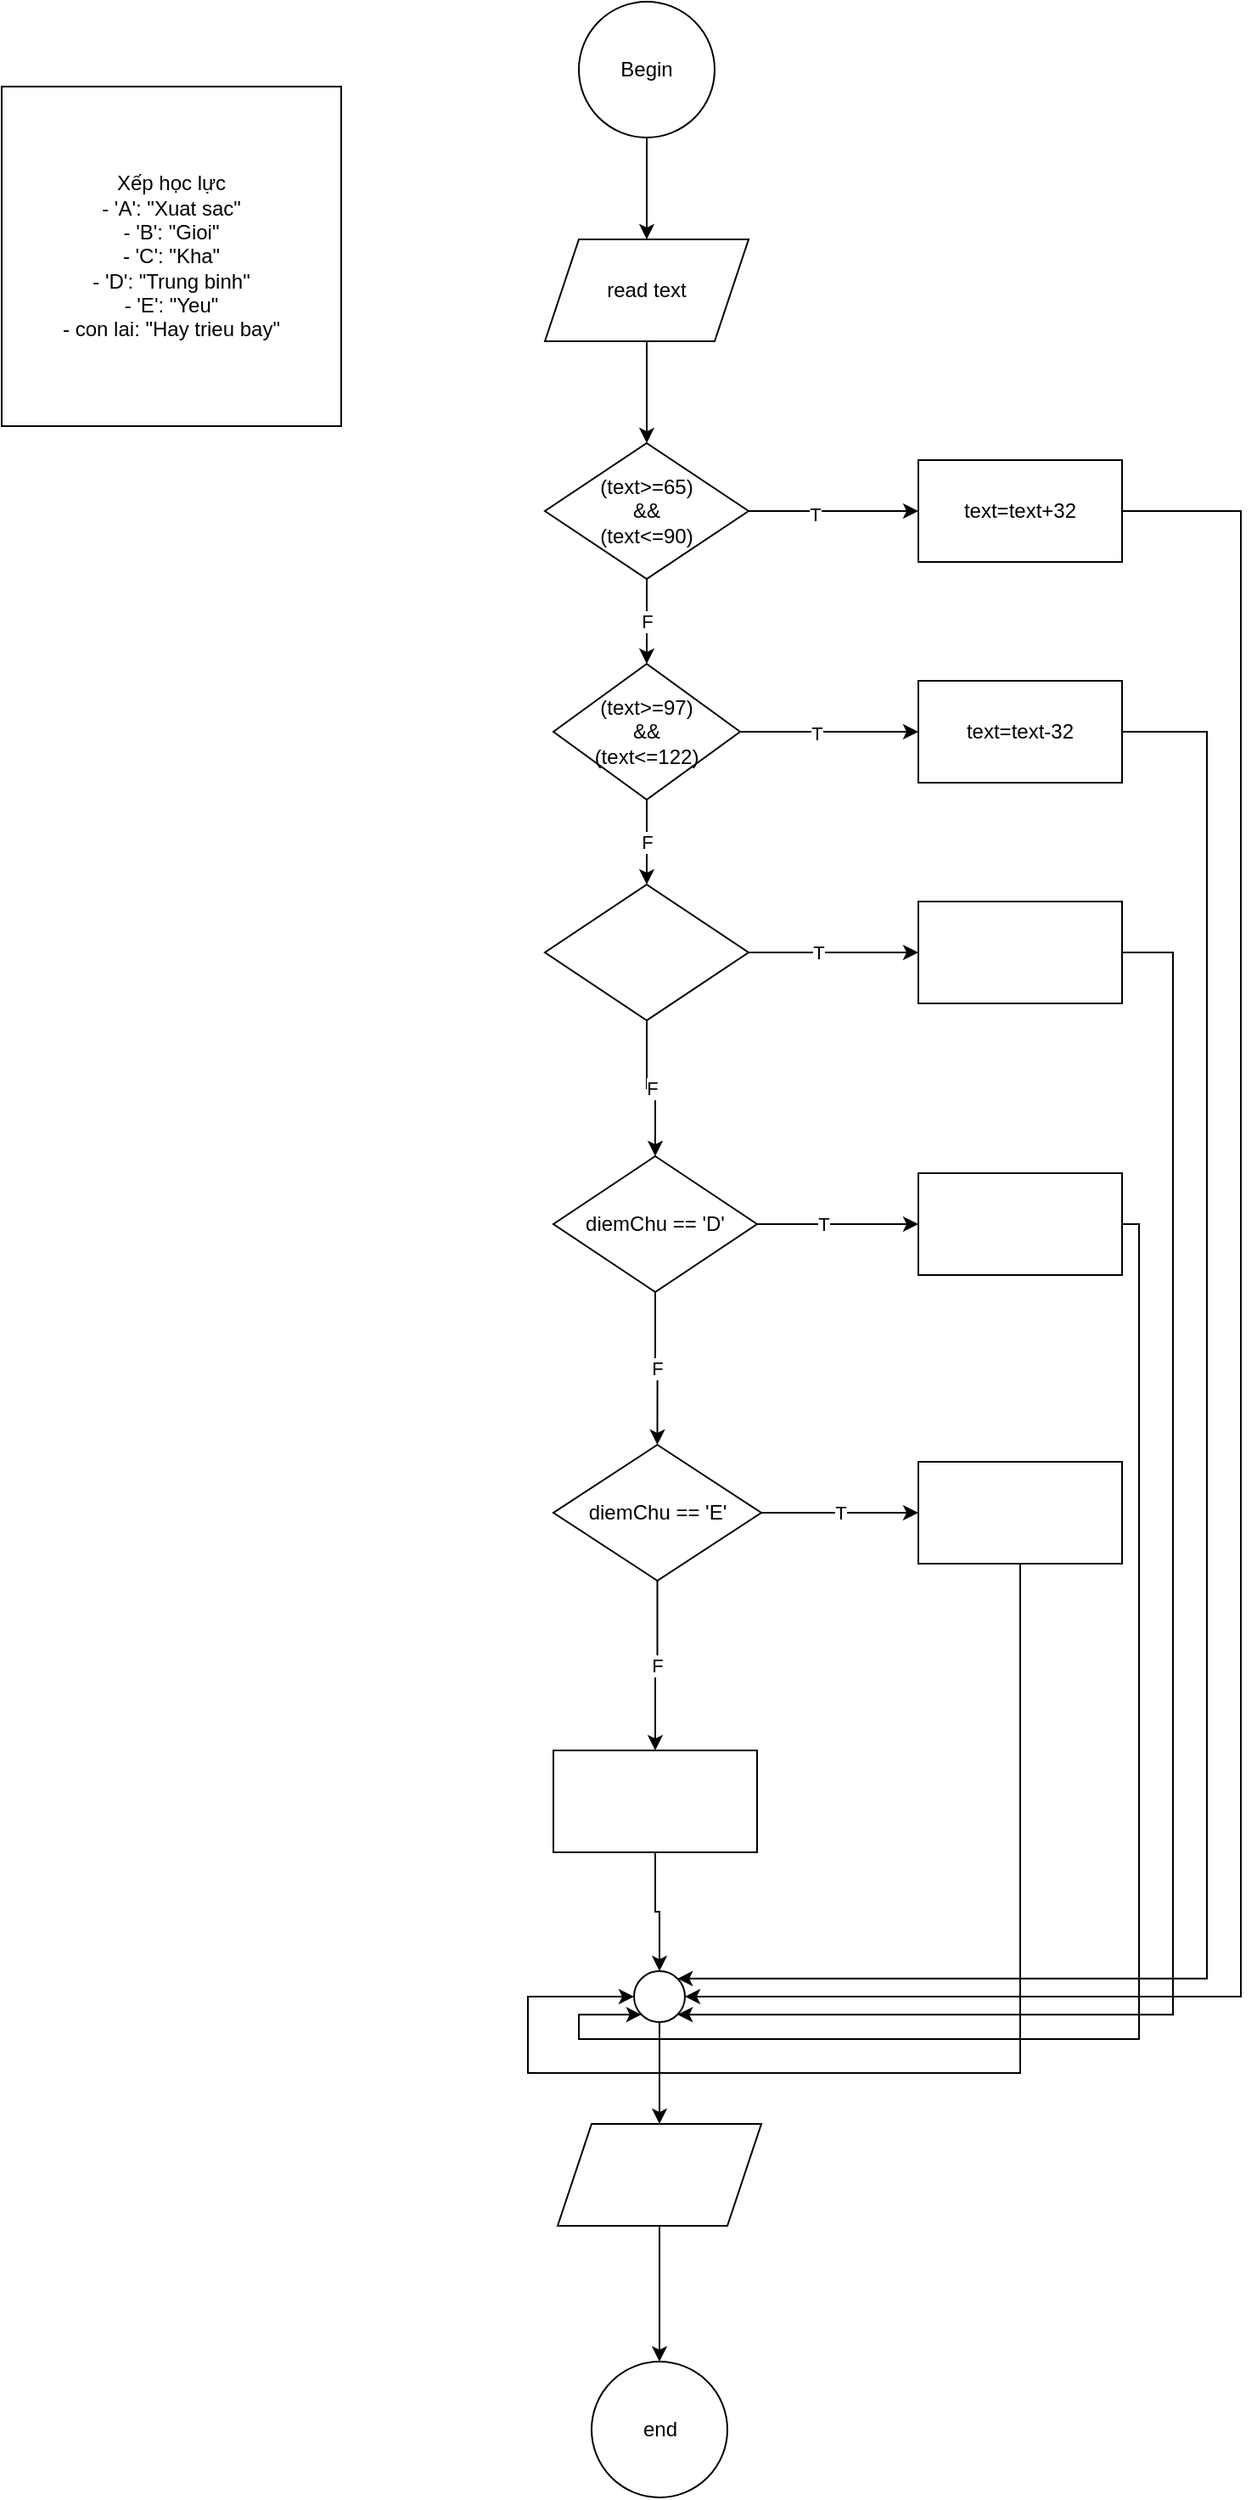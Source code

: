 <mxfile version="21.1.2" type="device">
  <diagram name="Page-1" id="lH0raCrpAk4Ikr6hAGnO">
    <mxGraphModel dx="435" dy="533" grid="1" gridSize="10" guides="1" tooltips="1" connect="1" arrows="1" fold="1" page="1" pageScale="1" pageWidth="850" pageHeight="1100" math="0" shadow="0">
      <root>
        <mxCell id="0" />
        <mxCell id="1" parent="0" />
        <mxCell id="sr0IAIGd1PWn5QzDEMZJ-6" style="edgeStyle=orthogonalEdgeStyle;rounded=0;orthogonalLoop=1;jettySize=auto;html=1;" edge="1" parent="1" source="sr0IAIGd1PWn5QzDEMZJ-2" target="sr0IAIGd1PWn5QzDEMZJ-5">
          <mxGeometry relative="1" as="geometry" />
        </mxCell>
        <mxCell id="sr0IAIGd1PWn5QzDEMZJ-2" value="Begin" style="ellipse;whiteSpace=wrap;html=1;aspect=fixed;" vertex="1" parent="1">
          <mxGeometry x="370" y="30" width="80" height="80" as="geometry" />
        </mxCell>
        <mxCell id="sr0IAIGd1PWn5QzDEMZJ-3" value="end" style="ellipse;whiteSpace=wrap;html=1;aspect=fixed;" vertex="1" parent="1">
          <mxGeometry x="377.5" y="1420" width="80" height="80" as="geometry" />
        </mxCell>
        <mxCell id="sr0IAIGd1PWn5QzDEMZJ-10" value="F" style="edgeStyle=orthogonalEdgeStyle;rounded=0;orthogonalLoop=1;jettySize=auto;html=1;entryX=0.5;entryY=0;entryDx=0;entryDy=0;" edge="1" parent="1" source="sr0IAIGd1PWn5QzDEMZJ-4" target="sr0IAIGd1PWn5QzDEMZJ-8">
          <mxGeometry relative="1" as="geometry">
            <Array as="points">
              <mxPoint x="410" y="390" />
              <mxPoint x="410" y="390" />
            </Array>
          </mxGeometry>
        </mxCell>
        <mxCell id="sr0IAIGd1PWn5QzDEMZJ-13" style="edgeStyle=orthogonalEdgeStyle;rounded=0;orthogonalLoop=1;jettySize=auto;html=1;entryX=0;entryY=0.5;entryDx=0;entryDy=0;" edge="1" parent="1" source="sr0IAIGd1PWn5QzDEMZJ-4" target="sr0IAIGd1PWn5QzDEMZJ-31">
          <mxGeometry relative="1" as="geometry">
            <mxPoint x="580" y="330" as="targetPoint" />
          </mxGeometry>
        </mxCell>
        <mxCell id="sr0IAIGd1PWn5QzDEMZJ-16" value="T" style="edgeLabel;html=1;align=center;verticalAlign=middle;resizable=0;points=[];" vertex="1" connectable="0" parent="sr0IAIGd1PWn5QzDEMZJ-13">
          <mxGeometry x="-0.231" y="-2" relative="1" as="geometry">
            <mxPoint as="offset" />
          </mxGeometry>
        </mxCell>
        <mxCell id="sr0IAIGd1PWn5QzDEMZJ-4" value="(text&amp;gt;=65)&lt;br&gt;&amp;amp;&amp;amp;&lt;br&gt;(text&amp;lt;=90)" style="rhombus;whiteSpace=wrap;html=1;" vertex="1" parent="1">
          <mxGeometry x="350" y="290" width="120" height="80" as="geometry" />
        </mxCell>
        <mxCell id="sr0IAIGd1PWn5QzDEMZJ-7" style="edgeStyle=orthogonalEdgeStyle;rounded=0;orthogonalLoop=1;jettySize=auto;html=1;entryX=0.5;entryY=0;entryDx=0;entryDy=0;" edge="1" parent="1" source="sr0IAIGd1PWn5QzDEMZJ-5" target="sr0IAIGd1PWn5QzDEMZJ-4">
          <mxGeometry relative="1" as="geometry" />
        </mxCell>
        <mxCell id="sr0IAIGd1PWn5QzDEMZJ-5" value="read text" style="shape=parallelogram;perimeter=parallelogramPerimeter;whiteSpace=wrap;html=1;fixedSize=1;" vertex="1" parent="1">
          <mxGeometry x="350" y="170" width="120" height="60" as="geometry" />
        </mxCell>
        <mxCell id="sr0IAIGd1PWn5QzDEMZJ-11" value="F" style="edgeStyle=orthogonalEdgeStyle;rounded=0;orthogonalLoop=1;jettySize=auto;html=1;" edge="1" parent="1" source="sr0IAIGd1PWn5QzDEMZJ-8" target="sr0IAIGd1PWn5QzDEMZJ-9">
          <mxGeometry relative="1" as="geometry" />
        </mxCell>
        <mxCell id="sr0IAIGd1PWn5QzDEMZJ-14" style="edgeStyle=orthogonalEdgeStyle;rounded=0;orthogonalLoop=1;jettySize=auto;html=1;entryX=0;entryY=0.5;entryDx=0;entryDy=0;" edge="1" parent="1" source="sr0IAIGd1PWn5QzDEMZJ-8" target="sr0IAIGd1PWn5QzDEMZJ-33">
          <mxGeometry relative="1" as="geometry">
            <mxPoint x="580" y="460" as="targetPoint" />
            <Array as="points" />
          </mxGeometry>
        </mxCell>
        <mxCell id="sr0IAIGd1PWn5QzDEMZJ-17" value="T" style="edgeLabel;html=1;align=center;verticalAlign=middle;resizable=0;points=[];" vertex="1" connectable="0" parent="sr0IAIGd1PWn5QzDEMZJ-14">
          <mxGeometry x="-0.154" y="-1" relative="1" as="geometry">
            <mxPoint as="offset" />
          </mxGeometry>
        </mxCell>
        <mxCell id="sr0IAIGd1PWn5QzDEMZJ-8" value="(text&amp;gt;=97)&lt;br&gt;&amp;amp;&amp;amp;&lt;br&gt;(text&amp;lt;=122)" style="rhombus;whiteSpace=wrap;html=1;" vertex="1" parent="1">
          <mxGeometry x="355" y="420" width="110" height="80" as="geometry" />
        </mxCell>
        <mxCell id="sr0IAIGd1PWn5QzDEMZJ-12" value="F" style="edgeStyle=orthogonalEdgeStyle;rounded=0;orthogonalLoop=1;jettySize=auto;html=1;entryX=0.5;entryY=0;entryDx=0;entryDy=0;" edge="1" parent="1" source="sr0IAIGd1PWn5QzDEMZJ-9" target="sr0IAIGd1PWn5QzDEMZJ-26">
          <mxGeometry relative="1" as="geometry">
            <mxPoint x="410" y="740" as="targetPoint" />
          </mxGeometry>
        </mxCell>
        <mxCell id="sr0IAIGd1PWn5QzDEMZJ-15" style="edgeStyle=orthogonalEdgeStyle;rounded=0;orthogonalLoop=1;jettySize=auto;html=1;entryX=0;entryY=0.5;entryDx=0;entryDy=0;" edge="1" parent="1" source="sr0IAIGd1PWn5QzDEMZJ-9" target="sr0IAIGd1PWn5QzDEMZJ-34">
          <mxGeometry relative="1" as="geometry">
            <mxPoint x="590" y="590" as="targetPoint" />
            <Array as="points" />
          </mxGeometry>
        </mxCell>
        <mxCell id="sr0IAIGd1PWn5QzDEMZJ-18" value="T" style="edgeLabel;html=1;align=center;verticalAlign=middle;resizable=0;points=[];" vertex="1" connectable="0" parent="sr0IAIGd1PWn5QzDEMZJ-15">
          <mxGeometry x="-0.186" relative="1" as="geometry">
            <mxPoint as="offset" />
          </mxGeometry>
        </mxCell>
        <mxCell id="sr0IAIGd1PWn5QzDEMZJ-9" value="" style="rhombus;whiteSpace=wrap;html=1;" vertex="1" parent="1">
          <mxGeometry x="350" y="550" width="120" height="80" as="geometry" />
        </mxCell>
        <mxCell id="sr0IAIGd1PWn5QzDEMZJ-20" style="edgeStyle=orthogonalEdgeStyle;rounded=0;orthogonalLoop=1;jettySize=auto;html=1;entryX=0.5;entryY=0;entryDx=0;entryDy=0;" edge="1" parent="1" source="sr0IAIGd1PWn5QzDEMZJ-19" target="sr0IAIGd1PWn5QzDEMZJ-3">
          <mxGeometry relative="1" as="geometry" />
        </mxCell>
        <mxCell id="sr0IAIGd1PWn5QzDEMZJ-19" value="" style="shape=parallelogram;perimeter=parallelogramPerimeter;whiteSpace=wrap;html=1;fixedSize=1;" vertex="1" parent="1">
          <mxGeometry x="357.5" y="1280" width="120" height="60" as="geometry" />
        </mxCell>
        <mxCell id="sr0IAIGd1PWn5QzDEMZJ-21" value="Xếp học lực&lt;br&gt;- &#39;A&#39;: &quot;Xuat sac&quot;&lt;br&gt;- &#39;B&#39;: &quot;Gioi&quot;&lt;br&gt;- &#39;C&#39;: &quot;Kha&quot;&lt;br&gt;- &#39;D&#39;: &quot;Trung binh&quot;&lt;br&gt;- &#39;E&#39;: &quot;Yeu&quot;&lt;br&gt;- con lai: &quot;Hay trieu bay&quot;" style="whiteSpace=wrap;html=1;aspect=fixed;" vertex="1" parent="1">
          <mxGeometry x="30" y="80" width="200" height="200" as="geometry" />
        </mxCell>
        <mxCell id="sr0IAIGd1PWn5QzDEMZJ-23" value="F" style="edgeStyle=orthogonalEdgeStyle;rounded=0;orthogonalLoop=1;jettySize=auto;html=1;entryX=0.5;entryY=0;entryDx=0;entryDy=0;" edge="1" parent="1" source="sr0IAIGd1PWn5QzDEMZJ-26" target="sr0IAIGd1PWn5QzDEMZJ-27">
          <mxGeometry relative="1" as="geometry">
            <mxPoint x="415" y="870" as="targetPoint" />
          </mxGeometry>
        </mxCell>
        <mxCell id="sr0IAIGd1PWn5QzDEMZJ-24" style="edgeStyle=orthogonalEdgeStyle;rounded=0;orthogonalLoop=1;jettySize=auto;html=1;entryX=0;entryY=0.5;entryDx=0;entryDy=0;" edge="1" parent="1" source="sr0IAIGd1PWn5QzDEMZJ-26" target="sr0IAIGd1PWn5QzDEMZJ-35">
          <mxGeometry relative="1" as="geometry">
            <mxPoint x="600" y="750" as="targetPoint" />
            <Array as="points" />
          </mxGeometry>
        </mxCell>
        <mxCell id="sr0IAIGd1PWn5QzDEMZJ-25" value="T" style="edgeLabel;html=1;align=center;verticalAlign=middle;resizable=0;points=[];" vertex="1" connectable="0" parent="sr0IAIGd1PWn5QzDEMZJ-24">
          <mxGeometry x="-0.186" relative="1" as="geometry">
            <mxPoint as="offset" />
          </mxGeometry>
        </mxCell>
        <mxCell id="sr0IAIGd1PWn5QzDEMZJ-26" value="diemChu == &#39;D&#39;" style="rhombus;whiteSpace=wrap;html=1;" vertex="1" parent="1">
          <mxGeometry x="355" y="710" width="120" height="80" as="geometry" />
        </mxCell>
        <mxCell id="sr0IAIGd1PWn5QzDEMZJ-28" value="T" style="edgeStyle=orthogonalEdgeStyle;rounded=0;orthogonalLoop=1;jettySize=auto;html=1;entryX=0;entryY=0.5;entryDx=0;entryDy=0;" edge="1" parent="1" source="sr0IAIGd1PWn5QzDEMZJ-27" target="sr0IAIGd1PWn5QzDEMZJ-36">
          <mxGeometry relative="1" as="geometry">
            <mxPoint x="610" y="920" as="targetPoint" />
          </mxGeometry>
        </mxCell>
        <mxCell id="sr0IAIGd1PWn5QzDEMZJ-30" value="F" style="edgeStyle=orthogonalEdgeStyle;rounded=0;orthogonalLoop=1;jettySize=auto;html=1;entryX=0.5;entryY=0;entryDx=0;entryDy=0;" edge="1" parent="1" source="sr0IAIGd1PWn5QzDEMZJ-27" target="sr0IAIGd1PWn5QzDEMZJ-39">
          <mxGeometry relative="1" as="geometry">
            <mxPoint x="416.25" y="1030" as="targetPoint" />
          </mxGeometry>
        </mxCell>
        <mxCell id="sr0IAIGd1PWn5QzDEMZJ-27" value="diemChu == &#39;E&#39;" style="rhombus;whiteSpace=wrap;html=1;" vertex="1" parent="1">
          <mxGeometry x="355" y="880" width="122.5" height="80" as="geometry" />
        </mxCell>
        <mxCell id="sr0IAIGd1PWn5QzDEMZJ-40" style="edgeStyle=orthogonalEdgeStyle;rounded=0;orthogonalLoop=1;jettySize=auto;html=1;entryX=1;entryY=0.5;entryDx=0;entryDy=0;" edge="1" parent="1" source="sr0IAIGd1PWn5QzDEMZJ-31" target="sr0IAIGd1PWn5QzDEMZJ-37">
          <mxGeometry relative="1" as="geometry">
            <mxPoint x="760" y="1210" as="targetPoint" />
            <Array as="points">
              <mxPoint x="760" y="330" />
              <mxPoint x="760" y="1205" />
            </Array>
          </mxGeometry>
        </mxCell>
        <mxCell id="sr0IAIGd1PWn5QzDEMZJ-31" value="text=text+32" style="rounded=0;whiteSpace=wrap;html=1;" vertex="1" parent="1">
          <mxGeometry x="570" y="300" width="120" height="60" as="geometry" />
        </mxCell>
        <mxCell id="sr0IAIGd1PWn5QzDEMZJ-41" style="edgeStyle=orthogonalEdgeStyle;rounded=0;orthogonalLoop=1;jettySize=auto;html=1;entryX=1;entryY=0;entryDx=0;entryDy=0;" edge="1" parent="1" source="sr0IAIGd1PWn5QzDEMZJ-33" target="sr0IAIGd1PWn5QzDEMZJ-37">
          <mxGeometry relative="1" as="geometry">
            <mxPoint x="730" y="1190" as="targetPoint" />
            <Array as="points">
              <mxPoint x="740" y="460" />
              <mxPoint x="740" y="1194" />
            </Array>
          </mxGeometry>
        </mxCell>
        <mxCell id="sr0IAIGd1PWn5QzDEMZJ-33" value="text=text-32" style="rounded=0;whiteSpace=wrap;html=1;" vertex="1" parent="1">
          <mxGeometry x="570" y="430" width="120" height="60" as="geometry" />
        </mxCell>
        <mxCell id="sr0IAIGd1PWn5QzDEMZJ-42" style="edgeStyle=orthogonalEdgeStyle;rounded=0;orthogonalLoop=1;jettySize=auto;html=1;entryX=1;entryY=1;entryDx=0;entryDy=0;" edge="1" parent="1" source="sr0IAIGd1PWn5QzDEMZJ-34" target="sr0IAIGd1PWn5QzDEMZJ-37">
          <mxGeometry relative="1" as="geometry">
            <mxPoint x="720" y="1180" as="targetPoint" />
            <Array as="points">
              <mxPoint x="720" y="590" />
              <mxPoint x="720" y="1216" />
            </Array>
          </mxGeometry>
        </mxCell>
        <mxCell id="sr0IAIGd1PWn5QzDEMZJ-34" value="" style="rounded=0;whiteSpace=wrap;html=1;" vertex="1" parent="1">
          <mxGeometry x="570" y="560" width="120" height="60" as="geometry" />
        </mxCell>
        <mxCell id="sr0IAIGd1PWn5QzDEMZJ-43" style="edgeStyle=orthogonalEdgeStyle;rounded=0;orthogonalLoop=1;jettySize=auto;html=1;entryX=0;entryY=1;entryDx=0;entryDy=0;" edge="1" parent="1" source="sr0IAIGd1PWn5QzDEMZJ-35" target="sr0IAIGd1PWn5QzDEMZJ-37">
          <mxGeometry relative="1" as="geometry">
            <mxPoint x="360" y="1210" as="targetPoint" />
            <Array as="points">
              <mxPoint x="700" y="750" />
              <mxPoint x="700" y="1230" />
              <mxPoint x="370" y="1230" />
              <mxPoint x="370" y="1216" />
            </Array>
          </mxGeometry>
        </mxCell>
        <mxCell id="sr0IAIGd1PWn5QzDEMZJ-35" value="" style="rounded=0;whiteSpace=wrap;html=1;" vertex="1" parent="1">
          <mxGeometry x="570" y="720" width="120" height="60" as="geometry" />
        </mxCell>
        <mxCell id="sr0IAIGd1PWn5QzDEMZJ-44" style="edgeStyle=orthogonalEdgeStyle;rounded=0;orthogonalLoop=1;jettySize=auto;html=1;entryX=0;entryY=0.5;entryDx=0;entryDy=0;" edge="1" parent="1" source="sr0IAIGd1PWn5QzDEMZJ-36" target="sr0IAIGd1PWn5QzDEMZJ-37">
          <mxGeometry relative="1" as="geometry">
            <mxPoint x="340" y="1200" as="targetPoint" />
            <Array as="points">
              <mxPoint x="630" y="1250" />
              <mxPoint x="340" y="1250" />
              <mxPoint x="340" y="1205" />
            </Array>
          </mxGeometry>
        </mxCell>
        <mxCell id="sr0IAIGd1PWn5QzDEMZJ-36" value="" style="rounded=0;whiteSpace=wrap;html=1;" vertex="1" parent="1">
          <mxGeometry x="570" y="890" width="120" height="60" as="geometry" />
        </mxCell>
        <mxCell id="sr0IAIGd1PWn5QzDEMZJ-38" style="edgeStyle=orthogonalEdgeStyle;rounded=0;orthogonalLoop=1;jettySize=auto;html=1;entryX=0.5;entryY=0;entryDx=0;entryDy=0;" edge="1" parent="1" source="sr0IAIGd1PWn5QzDEMZJ-37" target="sr0IAIGd1PWn5QzDEMZJ-19">
          <mxGeometry relative="1" as="geometry" />
        </mxCell>
        <mxCell id="sr0IAIGd1PWn5QzDEMZJ-37" value="" style="ellipse;whiteSpace=wrap;html=1;aspect=fixed;" vertex="1" parent="1">
          <mxGeometry x="402.5" y="1190" width="30" height="30" as="geometry" />
        </mxCell>
        <mxCell id="sr0IAIGd1PWn5QzDEMZJ-45" style="edgeStyle=orthogonalEdgeStyle;rounded=0;orthogonalLoop=1;jettySize=auto;html=1;entryX=0.5;entryY=0;entryDx=0;entryDy=0;" edge="1" parent="1" source="sr0IAIGd1PWn5QzDEMZJ-39" target="sr0IAIGd1PWn5QzDEMZJ-37">
          <mxGeometry relative="1" as="geometry" />
        </mxCell>
        <mxCell id="sr0IAIGd1PWn5QzDEMZJ-39" value="" style="rounded=0;whiteSpace=wrap;html=1;" vertex="1" parent="1">
          <mxGeometry x="355" y="1060" width="120" height="60" as="geometry" />
        </mxCell>
      </root>
    </mxGraphModel>
  </diagram>
</mxfile>
